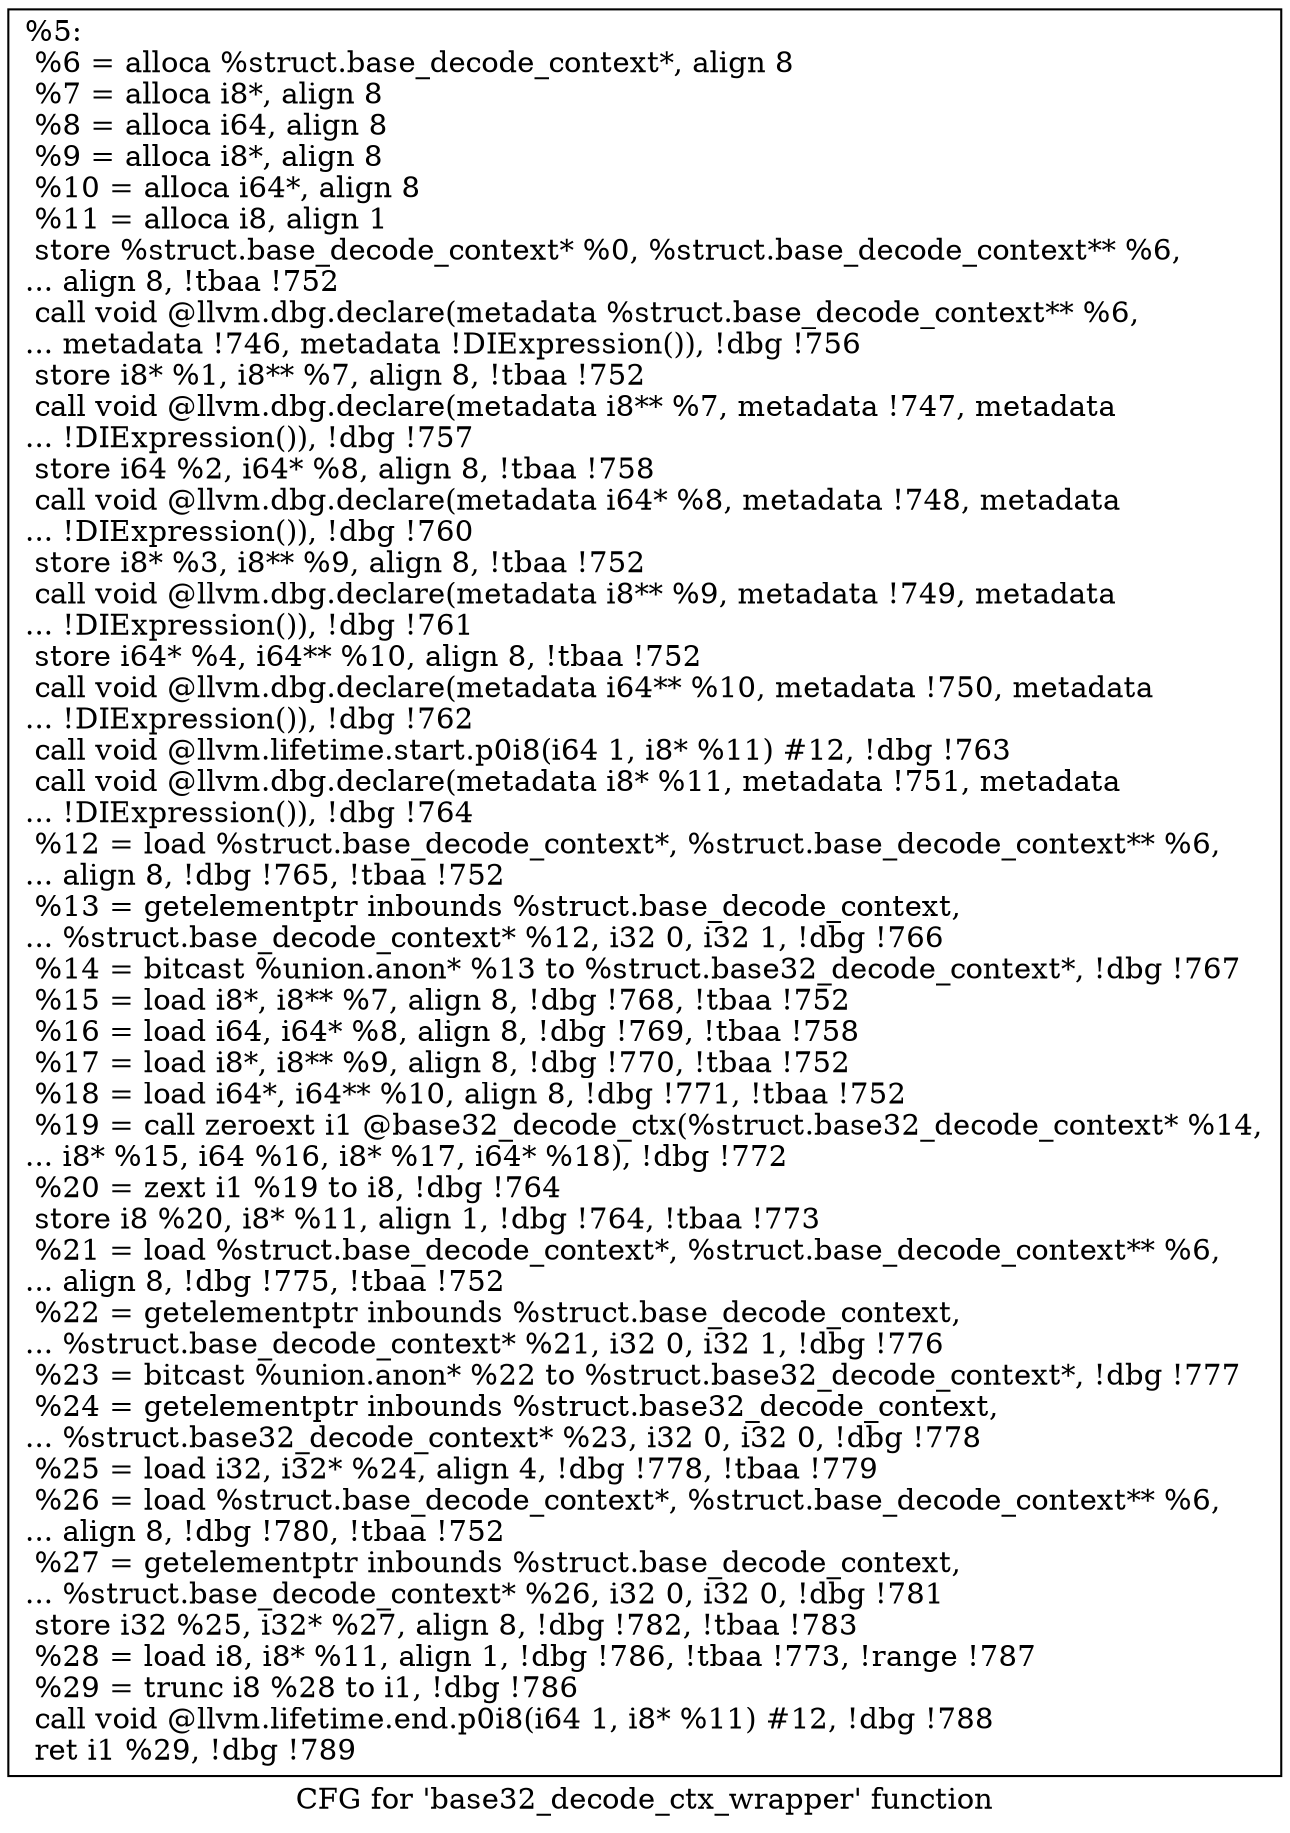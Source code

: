 digraph "CFG for 'base32_decode_ctx_wrapper' function" {
	label="CFG for 'base32_decode_ctx_wrapper' function";

	Node0xd456a0 [shape=record,label="{%5:\l  %6 = alloca %struct.base_decode_context*, align 8\l  %7 = alloca i8*, align 8\l  %8 = alloca i64, align 8\l  %9 = alloca i8*, align 8\l  %10 = alloca i64*, align 8\l  %11 = alloca i8, align 1\l  store %struct.base_decode_context* %0, %struct.base_decode_context** %6,\l... align 8, !tbaa !752\l  call void @llvm.dbg.declare(metadata %struct.base_decode_context** %6,\l... metadata !746, metadata !DIExpression()), !dbg !756\l  store i8* %1, i8** %7, align 8, !tbaa !752\l  call void @llvm.dbg.declare(metadata i8** %7, metadata !747, metadata\l... !DIExpression()), !dbg !757\l  store i64 %2, i64* %8, align 8, !tbaa !758\l  call void @llvm.dbg.declare(metadata i64* %8, metadata !748, metadata\l... !DIExpression()), !dbg !760\l  store i8* %3, i8** %9, align 8, !tbaa !752\l  call void @llvm.dbg.declare(metadata i8** %9, metadata !749, metadata\l... !DIExpression()), !dbg !761\l  store i64* %4, i64** %10, align 8, !tbaa !752\l  call void @llvm.dbg.declare(metadata i64** %10, metadata !750, metadata\l... !DIExpression()), !dbg !762\l  call void @llvm.lifetime.start.p0i8(i64 1, i8* %11) #12, !dbg !763\l  call void @llvm.dbg.declare(metadata i8* %11, metadata !751, metadata\l... !DIExpression()), !dbg !764\l  %12 = load %struct.base_decode_context*, %struct.base_decode_context** %6,\l... align 8, !dbg !765, !tbaa !752\l  %13 = getelementptr inbounds %struct.base_decode_context,\l... %struct.base_decode_context* %12, i32 0, i32 1, !dbg !766\l  %14 = bitcast %union.anon* %13 to %struct.base32_decode_context*, !dbg !767\l  %15 = load i8*, i8** %7, align 8, !dbg !768, !tbaa !752\l  %16 = load i64, i64* %8, align 8, !dbg !769, !tbaa !758\l  %17 = load i8*, i8** %9, align 8, !dbg !770, !tbaa !752\l  %18 = load i64*, i64** %10, align 8, !dbg !771, !tbaa !752\l  %19 = call zeroext i1 @base32_decode_ctx(%struct.base32_decode_context* %14,\l... i8* %15, i64 %16, i8* %17, i64* %18), !dbg !772\l  %20 = zext i1 %19 to i8, !dbg !764\l  store i8 %20, i8* %11, align 1, !dbg !764, !tbaa !773\l  %21 = load %struct.base_decode_context*, %struct.base_decode_context** %6,\l... align 8, !dbg !775, !tbaa !752\l  %22 = getelementptr inbounds %struct.base_decode_context,\l... %struct.base_decode_context* %21, i32 0, i32 1, !dbg !776\l  %23 = bitcast %union.anon* %22 to %struct.base32_decode_context*, !dbg !777\l  %24 = getelementptr inbounds %struct.base32_decode_context,\l... %struct.base32_decode_context* %23, i32 0, i32 0, !dbg !778\l  %25 = load i32, i32* %24, align 4, !dbg !778, !tbaa !779\l  %26 = load %struct.base_decode_context*, %struct.base_decode_context** %6,\l... align 8, !dbg !780, !tbaa !752\l  %27 = getelementptr inbounds %struct.base_decode_context,\l... %struct.base_decode_context* %26, i32 0, i32 0, !dbg !781\l  store i32 %25, i32* %27, align 8, !dbg !782, !tbaa !783\l  %28 = load i8, i8* %11, align 1, !dbg !786, !tbaa !773, !range !787\l  %29 = trunc i8 %28 to i1, !dbg !786\l  call void @llvm.lifetime.end.p0i8(i64 1, i8* %11) #12, !dbg !788\l  ret i1 %29, !dbg !789\l}"];
}
